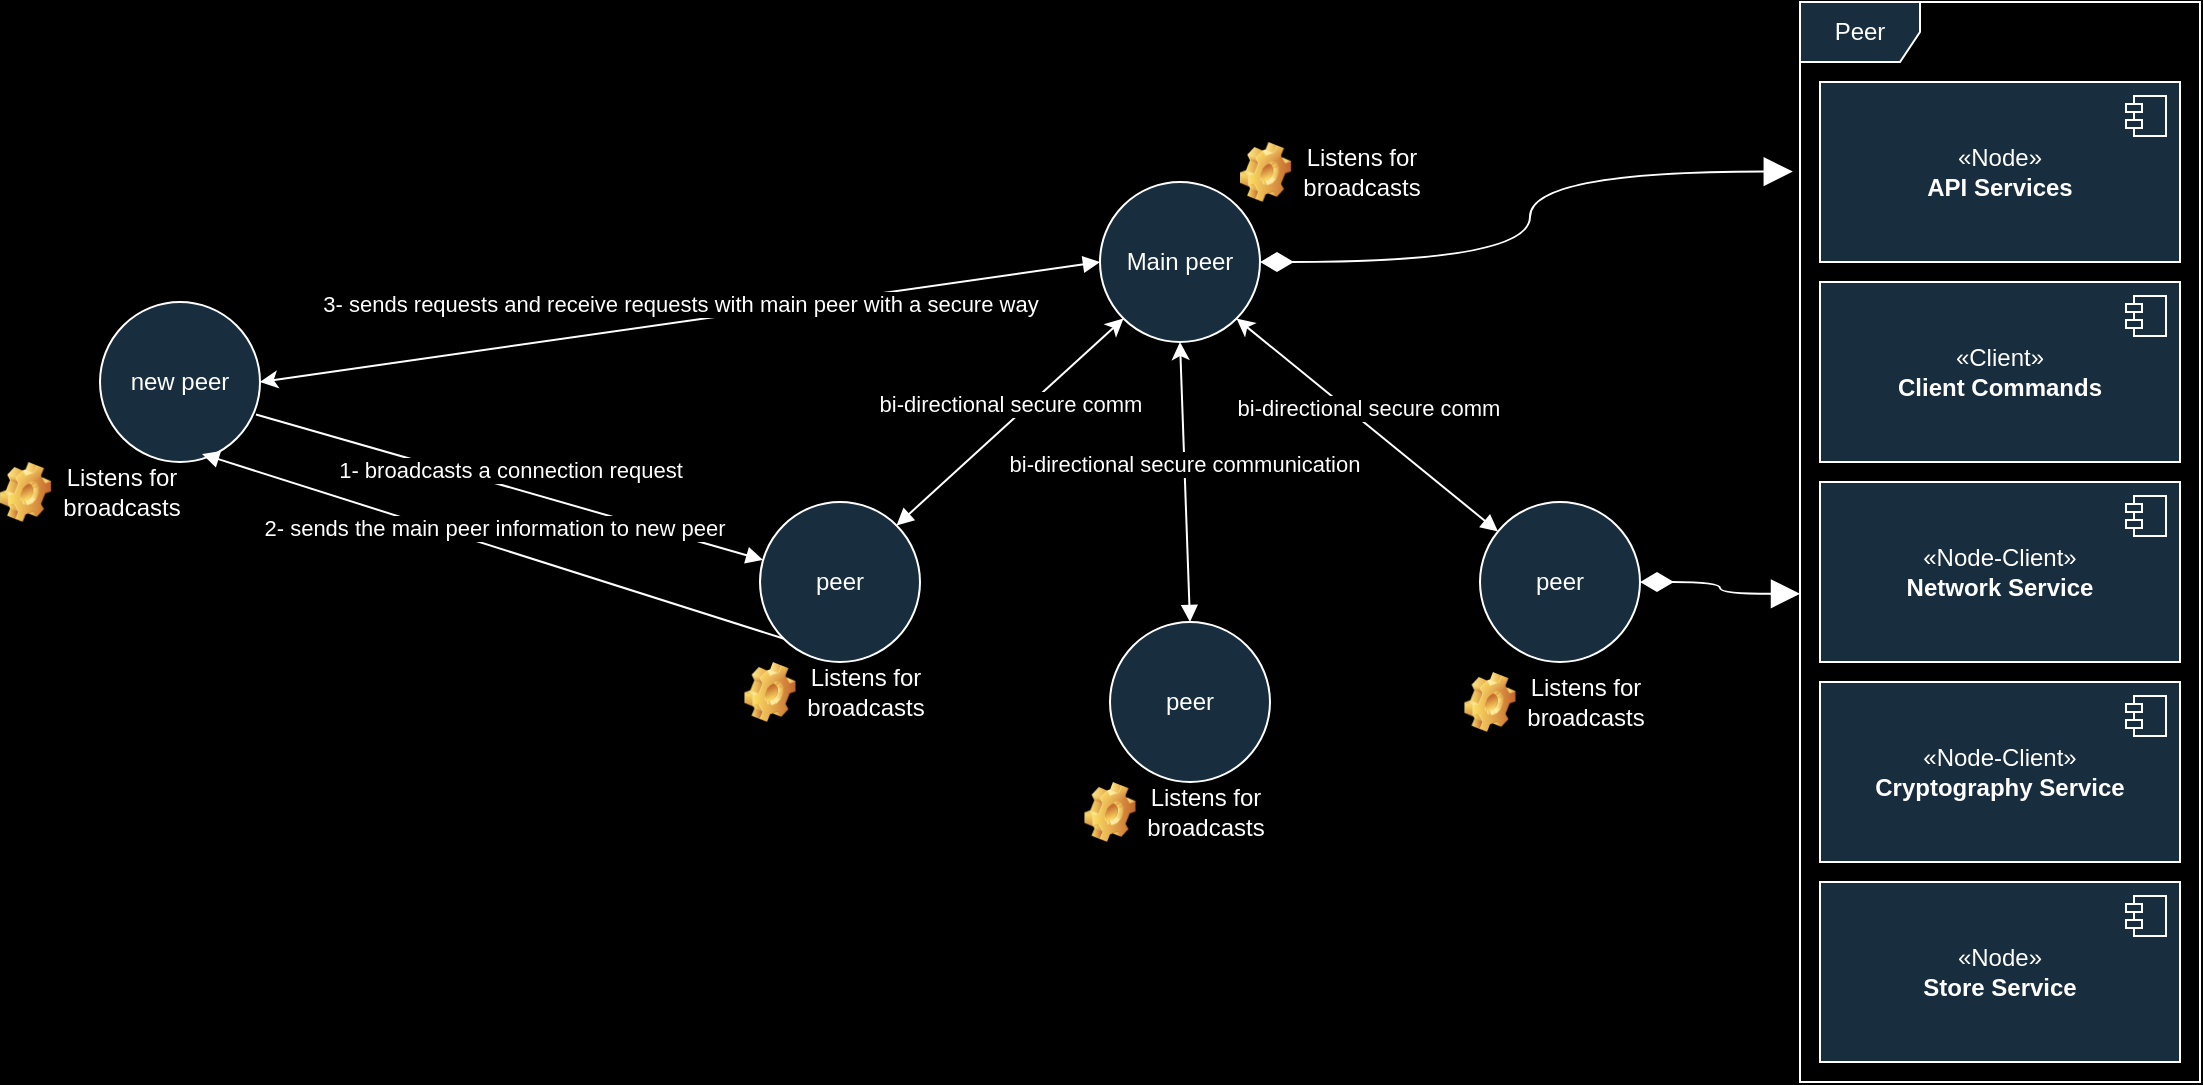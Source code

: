 <mxfile version="26.0.6">
  <diagram name="Page-1" id="Uu_N4zH3Rj2pYzTqdxLv">
    <mxGraphModel dx="2284" dy="778" grid="1" gridSize="10" guides="1" tooltips="1" connect="1" arrows="1" fold="1" page="1" pageScale="1" pageWidth="850" pageHeight="1100" background="light-dark(#000000,#121212)" math="0" shadow="0">
      <root>
        <mxCell id="0" />
        <mxCell id="1" parent="0" />
        <mxCell id="nSGNte2BJ-Q_Rz4o3T1F-4" value="Main peer" style="ellipse;whiteSpace=wrap;html=1;aspect=fixed;labelBackgroundColor=none;fillColor=#182E3E;strokeColor=#FFFFFF;fontColor=#FFFFFF;" parent="1" vertex="1">
          <mxGeometry x="370" y="360" width="80" height="80" as="geometry" />
        </mxCell>
        <mxCell id="nSGNte2BJ-Q_Rz4o3T1F-8" value="peer" style="ellipse;whiteSpace=wrap;html=1;aspect=fixed;labelBackgroundColor=none;fillColor=#182E3E;strokeColor=#FFFFFF;fontColor=#FFFFFF;" parent="1" vertex="1">
          <mxGeometry x="200" y="520" width="80" height="80" as="geometry" />
        </mxCell>
        <mxCell id="nSGNte2BJ-Q_Rz4o3T1F-11" value="«Node»&lt;br&gt;&lt;b&gt;API Services&lt;br&gt;&lt;/b&gt;" style="html=1;dropTarget=0;whiteSpace=wrap;labelBackgroundColor=none;fillColor=#182E3E;strokeColor=#FFFFFF;fontColor=#FFFFFF;" parent="1" vertex="1">
          <mxGeometry x="730" y="310" width="180" height="90" as="geometry" />
        </mxCell>
        <mxCell id="nSGNte2BJ-Q_Rz4o3T1F-12" value="" style="shape=module;jettyWidth=8;jettyHeight=4;labelBackgroundColor=none;fillColor=#182E3E;strokeColor=#FFFFFF;fontColor=#FFFFFF;" parent="nSGNte2BJ-Q_Rz4o3T1F-11" vertex="1">
          <mxGeometry x="1" width="20" height="20" relative="1" as="geometry">
            <mxPoint x="-27" y="7" as="offset" />
          </mxGeometry>
        </mxCell>
        <mxCell id="nSGNte2BJ-Q_Rz4o3T1F-14" value="«Client»&lt;br&gt;&lt;b&gt;Client Commands&lt;br&gt;&lt;/b&gt;" style="html=1;dropTarget=0;whiteSpace=wrap;labelBackgroundColor=none;fillColor=#182E3E;strokeColor=#FFFFFF;fontColor=#FFFFFF;" parent="1" vertex="1">
          <mxGeometry x="730" y="410" width="180" height="90" as="geometry" />
        </mxCell>
        <mxCell id="nSGNte2BJ-Q_Rz4o3T1F-15" value="" style="shape=module;jettyWidth=8;jettyHeight=4;labelBackgroundColor=none;fillColor=#182E3E;strokeColor=#FFFFFF;fontColor=#FFFFFF;" parent="nSGNte2BJ-Q_Rz4o3T1F-14" vertex="1">
          <mxGeometry x="1" width="20" height="20" relative="1" as="geometry">
            <mxPoint x="-27" y="7" as="offset" />
          </mxGeometry>
        </mxCell>
        <mxCell id="nSGNte2BJ-Q_Rz4o3T1F-16" value="new peer" style="ellipse;whiteSpace=wrap;html=1;aspect=fixed;labelBackgroundColor=none;fillColor=#182E3E;strokeColor=#FFFFFF;fontColor=#FFFFFF;" parent="1" vertex="1">
          <mxGeometry x="-130" y="420" width="80" height="80" as="geometry" />
        </mxCell>
        <mxCell id="nSGNte2BJ-Q_Rz4o3T1F-17" value="peer" style="ellipse;whiteSpace=wrap;html=1;aspect=fixed;labelBackgroundColor=none;fillColor=#182E3E;strokeColor=#FFFFFF;fontColor=#FFFFFF;" parent="1" vertex="1">
          <mxGeometry x="375" y="580" width="80" height="80" as="geometry" />
        </mxCell>
        <mxCell id="nSGNte2BJ-Q_Rz4o3T1F-19" value="peer" style="ellipse;whiteSpace=wrap;html=1;aspect=fixed;labelBackgroundColor=none;fillColor=#182E3E;strokeColor=#FFFFFF;fontColor=#FFFFFF;" parent="1" vertex="1">
          <mxGeometry x="560" y="520" width="80" height="80" as="geometry" />
        </mxCell>
        <mxCell id="nSGNte2BJ-Q_Rz4o3T1F-22" value="Peer" style="shape=umlFrame;whiteSpace=wrap;html=1;pointerEvents=0;labelBackgroundColor=none;fillColor=#182E3E;strokeColor=#FFFFFF;fontColor=#FFFFFF;" parent="1" vertex="1">
          <mxGeometry x="720" y="270" width="200" height="540" as="geometry" />
        </mxCell>
        <mxCell id="nSGNte2BJ-Q_Rz4o3T1F-23" value="" style="endArrow=block;html=1;endSize=12;startArrow=diamondThin;startSize=14;startFill=1;edgeStyle=orthogonalEdgeStyle;align=left;verticalAlign=bottom;rounded=0;curved=1;endFill=1;exitX=1;exitY=0.5;exitDx=0;exitDy=0;entryX=-0.018;entryY=0.157;entryDx=0;entryDy=0;entryPerimeter=0;labelBackgroundColor=none;fontColor=light-dark(#ffffff, #ededed);strokeColor=light-dark(#ffffff, #a0bcd2);" parent="1" source="nSGNte2BJ-Q_Rz4o3T1F-4" target="nSGNte2BJ-Q_Rz4o3T1F-22" edge="1">
          <mxGeometry x="-1" y="3" relative="1" as="geometry">
            <mxPoint x="510" y="400" as="sourcePoint" />
            <mxPoint x="760" y="310" as="targetPoint" />
          </mxGeometry>
        </mxCell>
        <mxCell id="nSGNte2BJ-Q_Rz4o3T1F-24" value="" style="endArrow=block;html=1;endSize=12;startArrow=diamondThin;startSize=14;startFill=1;edgeStyle=orthogonalEdgeStyle;align=left;verticalAlign=bottom;rounded=0;entryX=0;entryY=0.548;entryDx=0;entryDy=0;curved=1;endFill=1;entryPerimeter=0;exitX=1;exitY=0.5;exitDx=0;exitDy=0;labelBackgroundColor=none;fontColor=default;strokeColor=light-dark(#ffffff, #a0bcd2);" parent="1" source="nSGNte2BJ-Q_Rz4o3T1F-19" target="nSGNte2BJ-Q_Rz4o3T1F-22" edge="1">
          <mxGeometry x="-1" y="3" relative="1" as="geometry">
            <mxPoint x="460" y="410" as="sourcePoint" />
            <mxPoint x="803" y="336" as="targetPoint" />
          </mxGeometry>
        </mxCell>
        <mxCell id="nSGNte2BJ-Q_Rz4o3T1F-25" value="1- broadcasts a connection request" style="html=1;verticalAlign=bottom;endArrow=block;curved=0;rounded=0;exitX=0.975;exitY=0.703;exitDx=0;exitDy=0;exitPerimeter=0;labelBackgroundColor=#000000;fontColor=light-dark(#ffffff, #ededed);strokeColor=light-dark(#ffffff, #a0bcd2);" parent="1" source="nSGNte2BJ-Q_Rz4o3T1F-16" target="nSGNte2BJ-Q_Rz4o3T1F-8" edge="1">
          <mxGeometry width="80" relative="1" as="geometry">
            <mxPoint x="90" y="490" as="sourcePoint" />
            <mxPoint x="170" y="490" as="targetPoint" />
          </mxGeometry>
        </mxCell>
        <mxCell id="nSGNte2BJ-Q_Rz4o3T1F-26" value="2- sends the main peer information to new peer" style="html=1;verticalAlign=bottom;endArrow=block;curved=0;rounded=0;exitX=0;exitY=1;exitDx=0;exitDy=0;entryX=0.638;entryY=0.95;entryDx=0;entryDy=0;entryPerimeter=0;labelBackgroundColor=#000000;fontColor=light-dark(#ffffff, #ededed);strokeColor=light-dark(#ffffff, #a0bcd2);" parent="1" source="nSGNte2BJ-Q_Rz4o3T1F-8" target="nSGNte2BJ-Q_Rz4o3T1F-16" edge="1">
          <mxGeometry x="-0.003" width="80" relative="1" as="geometry">
            <mxPoint x="-60" y="540" as="sourcePoint" />
            <mxPoint x="-50" y="620" as="targetPoint" />
            <mxPoint as="offset" />
          </mxGeometry>
        </mxCell>
        <mxCell id="nSGNte2BJ-Q_Rz4o3T1F-30" value="3- sends requests and receive requests with main peer with a secure way" style="html=1;verticalAlign=bottom;endArrow=block;curved=0;rounded=0;exitX=1;exitY=0.5;exitDx=0;exitDy=0;entryX=0;entryY=0.5;entryDx=0;entryDy=0;startArrow=classic;startFill=1;labelBackgroundColor=#000000;fontColor=light-dark(#ffffff, #ededed);jumpStyle=none;flowAnimation=0;shadow=0;labelBorderColor=none;strokeColor=light-dark(#ffffff, #a0bcd2);" parent="1" source="nSGNte2BJ-Q_Rz4o3T1F-16" target="nSGNte2BJ-Q_Rz4o3T1F-4" edge="1">
          <mxGeometry width="80" relative="1" as="geometry">
            <mxPoint x="292" y="398" as="sourcePoint" />
            <mxPoint x="20" y="300" as="targetPoint" />
          </mxGeometry>
        </mxCell>
        <mxCell id="nSGNte2BJ-Q_Rz4o3T1F-37" value="" style="shape=image;html=1;verticalLabelPosition=bottom;verticalAlign=top;imageAspect=1;aspect=fixed;image=img/clipart/Gear_128x128.png;labelBackgroundColor=none;fillColor=#182E3E;strokeColor=#FFFFFF;fontColor=#FFFFFF;" parent="1" vertex="1">
          <mxGeometry x="440" y="340" width="25.57" height="30" as="geometry" />
        </mxCell>
        <mxCell id="nSGNte2BJ-Q_Rz4o3T1F-38" value="Listens for broadcasts" style="text;html=1;align=center;verticalAlign=middle;whiteSpace=wrap;rounded=0;labelBackgroundColor=none;fontColor=#FFFFFF;" parent="1" vertex="1">
          <mxGeometry x="465.57" y="340" width="70" height="30" as="geometry" />
        </mxCell>
        <mxCell id="nSGNte2BJ-Q_Rz4o3T1F-42" value="bi-directional secure comm" style="html=1;verticalAlign=bottom;endArrow=block;curved=0;rounded=0;exitX=0;exitY=1;exitDx=0;exitDy=0;entryX=1;entryY=0;entryDx=0;entryDy=0;startArrow=classic;startFill=1;labelBackgroundColor=#000000;fontColor=light-dark(#ffffff, #ededed);strokeColor=light-dark(#ffffff, #a0bcd2);" parent="1" source="nSGNte2BJ-Q_Rz4o3T1F-4" target="nSGNte2BJ-Q_Rz4o3T1F-8" edge="1">
          <mxGeometry width="80" relative="1" as="geometry">
            <mxPoint x="-170" y="790" as="sourcePoint" />
            <mxPoint x="290" y="730" as="targetPoint" />
          </mxGeometry>
        </mxCell>
        <mxCell id="nSGNte2BJ-Q_Rz4o3T1F-44" value="bi-directional secure communication" style="html=1;verticalAlign=bottom;endArrow=block;curved=0;rounded=0;exitX=0.5;exitY=1;exitDx=0;exitDy=0;entryX=0.5;entryY=0;entryDx=0;entryDy=0;startArrow=classic;startFill=1;labelBackgroundColor=#000000;fontColor=light-dark(#ffffff, #ededed);strokeColor=light-dark(#ffffff, #a0bcd2);" parent="1" source="nSGNte2BJ-Q_Rz4o3T1F-4" target="nSGNte2BJ-Q_Rz4o3T1F-17" edge="1">
          <mxGeometry width="80" relative="1" as="geometry">
            <mxPoint x="392" y="438" as="sourcePoint" />
            <mxPoint x="258" y="542" as="targetPoint" />
          </mxGeometry>
        </mxCell>
        <mxCell id="nSGNte2BJ-Q_Rz4o3T1F-45" value="bi-directional secure comm" style="html=1;verticalAlign=bottom;endArrow=block;curved=0;rounded=0;exitX=1;exitY=1;exitDx=0;exitDy=0;startArrow=classic;startFill=1;labelBackgroundColor=#000000;fontColor=light-dark(#ffffff, #ededed);strokeColor=light-dark(#ffffff, #a0bcd2);" parent="1" source="nSGNte2BJ-Q_Rz4o3T1F-4" target="nSGNte2BJ-Q_Rz4o3T1F-19" edge="1">
          <mxGeometry width="80" relative="1" as="geometry">
            <mxPoint x="402" y="448" as="sourcePoint" />
            <mxPoint x="268" y="552" as="targetPoint" />
          </mxGeometry>
        </mxCell>
        <mxCell id="nSGNte2BJ-Q_Rz4o3T1F-46" value="«Node-Client»&lt;br&gt;&lt;b&gt;Network Service&lt;br&gt;&lt;/b&gt;" style="html=1;dropTarget=0;whiteSpace=wrap;labelBackgroundColor=none;fillColor=#182E3E;strokeColor=#FFFFFF;fontColor=#FFFFFF;" parent="1" vertex="1">
          <mxGeometry x="730" y="510" width="180" height="90" as="geometry" />
        </mxCell>
        <mxCell id="nSGNte2BJ-Q_Rz4o3T1F-47" value="" style="shape=module;jettyWidth=8;jettyHeight=4;labelBackgroundColor=none;fillColor=#182E3E;strokeColor=#FFFFFF;fontColor=#FFFFFF;" parent="nSGNte2BJ-Q_Rz4o3T1F-46" vertex="1">
          <mxGeometry x="1" width="20" height="20" relative="1" as="geometry">
            <mxPoint x="-27" y="7" as="offset" />
          </mxGeometry>
        </mxCell>
        <mxCell id="nSGNte2BJ-Q_Rz4o3T1F-48" value="«Node-Client»&lt;br&gt;&lt;b&gt;Cryptography Service&lt;br&gt;&lt;/b&gt;" style="html=1;dropTarget=0;whiteSpace=wrap;labelBackgroundColor=none;fillColor=#182E3E;strokeColor=#FFFFFF;fontColor=#FFFFFF;" parent="1" vertex="1">
          <mxGeometry x="730" y="610" width="180" height="90" as="geometry" />
        </mxCell>
        <mxCell id="nSGNte2BJ-Q_Rz4o3T1F-49" value="" style="shape=module;jettyWidth=8;jettyHeight=4;labelBackgroundColor=none;fillColor=#182E3E;strokeColor=#FFFFFF;fontColor=#FFFFFF;" parent="nSGNte2BJ-Q_Rz4o3T1F-48" vertex="1">
          <mxGeometry x="1" width="20" height="20" relative="1" as="geometry">
            <mxPoint x="-27" y="7" as="offset" />
          </mxGeometry>
        </mxCell>
        <mxCell id="nSGNte2BJ-Q_Rz4o3T1F-50" value="«Node»&lt;br&gt;&lt;b&gt;Store Service&lt;br&gt;&lt;/b&gt;" style="html=1;dropTarget=0;whiteSpace=wrap;labelBackgroundColor=none;fillColor=#182E3E;strokeColor=#FFFFFF;fontColor=#FFFFFF;" parent="1" vertex="1">
          <mxGeometry x="730" y="710" width="180" height="90" as="geometry" />
        </mxCell>
        <mxCell id="nSGNte2BJ-Q_Rz4o3T1F-51" value="" style="shape=module;jettyWidth=8;jettyHeight=4;labelBackgroundColor=none;fillColor=#182E3E;strokeColor=#FFFFFF;fontColor=#FFFFFF;" parent="nSGNte2BJ-Q_Rz4o3T1F-50" vertex="1">
          <mxGeometry x="1" width="20" height="20" relative="1" as="geometry">
            <mxPoint x="-27" y="7" as="offset" />
          </mxGeometry>
        </mxCell>
        <mxCell id="oOkLNLCpf_HaxIHHfxcW-1" value="" style="shape=image;html=1;verticalLabelPosition=bottom;verticalAlign=top;imageAspect=1;aspect=fixed;image=img/clipart/Gear_128x128.png;labelBackgroundColor=none;fillColor=#182E3E;strokeColor=#FFFFFF;fontColor=#FFFFFF;" vertex="1" parent="1">
          <mxGeometry x="552.21" y="605" width="25.57" height="30" as="geometry" />
        </mxCell>
        <mxCell id="oOkLNLCpf_HaxIHHfxcW-2" value="Listens for broadcasts" style="text;html=1;align=center;verticalAlign=middle;whiteSpace=wrap;rounded=0;labelBackgroundColor=none;fontColor=#FFFFFF;" vertex="1" parent="1">
          <mxGeometry x="577.78" y="605" width="70" height="30" as="geometry" />
        </mxCell>
        <mxCell id="oOkLNLCpf_HaxIHHfxcW-3" value="" style="shape=image;html=1;verticalLabelPosition=bottom;verticalAlign=top;imageAspect=1;aspect=fixed;image=img/clipart/Gear_128x128.png;labelBackgroundColor=none;fillColor=#182E3E;strokeColor=#FFFFFF;fontColor=#FFFFFF;" vertex="1" parent="1">
          <mxGeometry x="362.22" y="660" width="25.57" height="30" as="geometry" />
        </mxCell>
        <mxCell id="oOkLNLCpf_HaxIHHfxcW-4" value="Listens for broadcasts" style="text;html=1;align=center;verticalAlign=middle;whiteSpace=wrap;rounded=0;labelBackgroundColor=none;fontColor=#FFFFFF;" vertex="1" parent="1">
          <mxGeometry x="387.79" y="660" width="70" height="30" as="geometry" />
        </mxCell>
        <mxCell id="oOkLNLCpf_HaxIHHfxcW-5" value="" style="shape=image;html=1;verticalLabelPosition=bottom;verticalAlign=top;imageAspect=1;aspect=fixed;image=img/clipart/Gear_128x128.png;labelBackgroundColor=none;fillColor=#182E3E;strokeColor=#FFFFFF;fontColor=#FFFFFF;" vertex="1" parent="1">
          <mxGeometry x="192.22" y="600" width="25.57" height="30" as="geometry" />
        </mxCell>
        <mxCell id="oOkLNLCpf_HaxIHHfxcW-6" value="Listens for broadcasts" style="text;html=1;align=center;verticalAlign=middle;whiteSpace=wrap;rounded=0;labelBackgroundColor=none;fontColor=#FFFFFF;" vertex="1" parent="1">
          <mxGeometry x="217.79" y="600" width="70" height="30" as="geometry" />
        </mxCell>
        <mxCell id="oOkLNLCpf_HaxIHHfxcW-7" value="" style="shape=image;html=1;verticalLabelPosition=bottom;verticalAlign=top;imageAspect=1;aspect=fixed;image=img/clipart/Gear_128x128.png;labelBackgroundColor=none;fillColor=#182E3E;strokeColor=#FFFFFF;fontColor=#FFFFFF;" vertex="1" parent="1">
          <mxGeometry x="-180" y="500" width="25.57" height="30" as="geometry" />
        </mxCell>
        <mxCell id="oOkLNLCpf_HaxIHHfxcW-8" value="Listens for broadcasts" style="text;html=1;align=center;verticalAlign=middle;whiteSpace=wrap;rounded=0;labelBackgroundColor=none;fontColor=#FFFFFF;" vertex="1" parent="1">
          <mxGeometry x="-154.43" y="500" width="70" height="30" as="geometry" />
        </mxCell>
      </root>
    </mxGraphModel>
  </diagram>
</mxfile>
